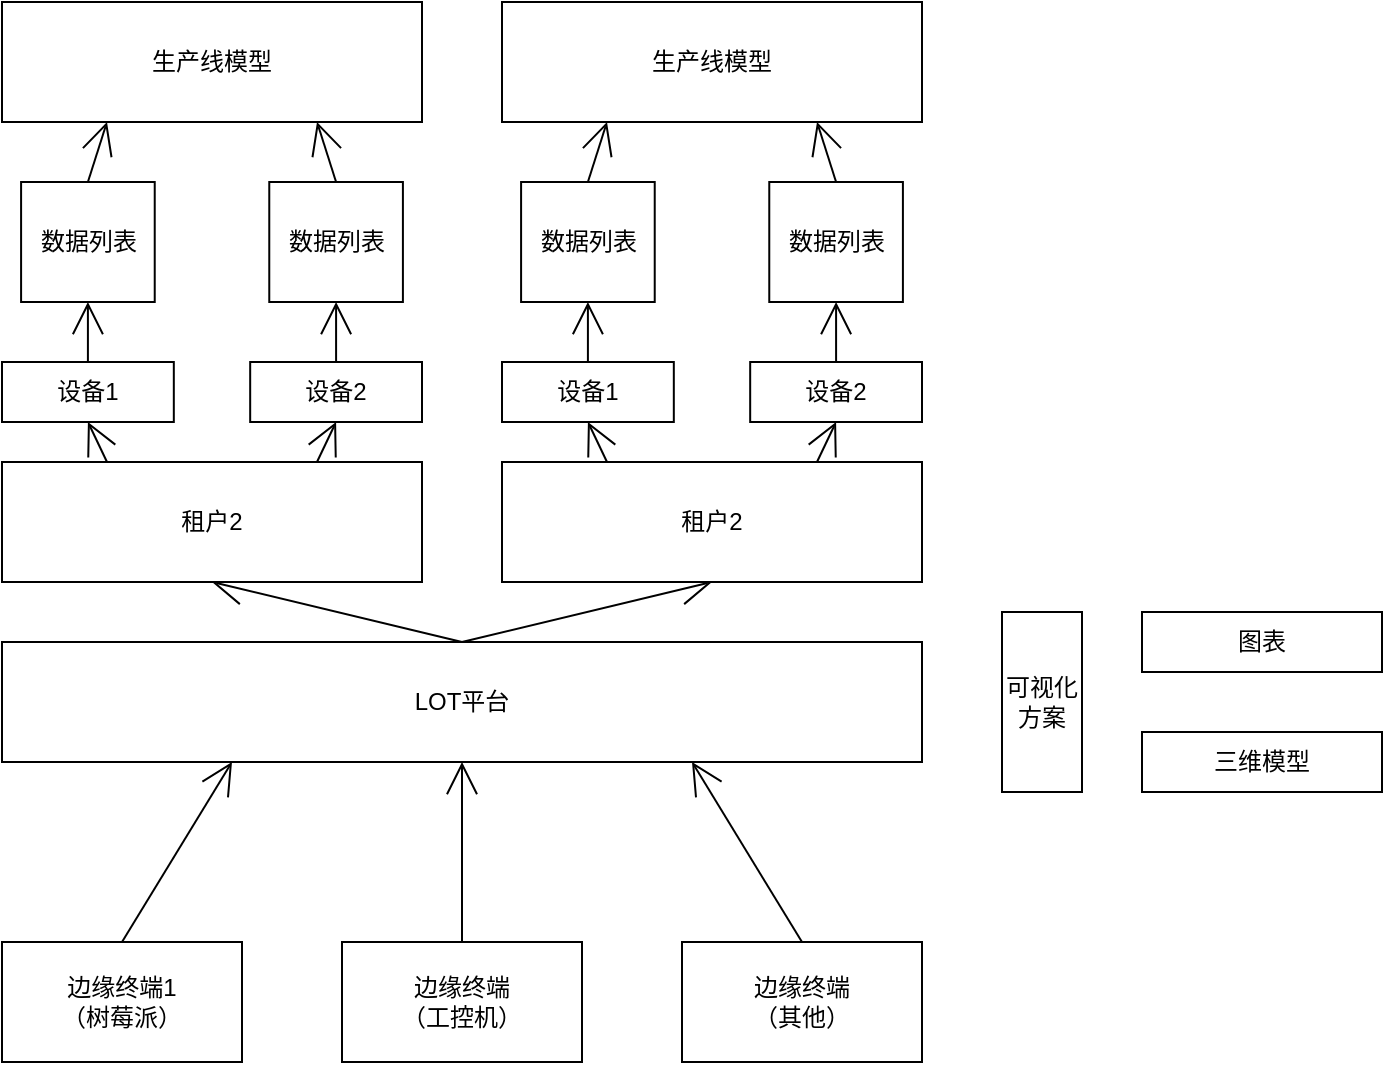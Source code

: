 <mxfile version="15.3.3" type="github">
  <diagram id="F_MXYTnieQ5TJMR97EJS" name="Page-1">
    <mxGraphModel dx="1090" dy="739" grid="1" gridSize="10" guides="1" tooltips="1" connect="1" arrows="1" fold="1" page="1" pageScale="1" pageWidth="827" pageHeight="1169" math="0" shadow="0">
      <root>
        <mxCell id="0" />
        <mxCell id="1" parent="0" />
        <mxCell id="0piI9dH6yJna6jwJGLCU-21" style="edgeStyle=none;curved=1;rounded=0;orthogonalLoop=1;jettySize=auto;html=1;exitX=0.5;exitY=0;exitDx=0;exitDy=0;entryX=0.5;entryY=1;entryDx=0;entryDy=0;endArrow=open;startSize=14;endSize=14;sourcePerimeterSpacing=8;targetPerimeterSpacing=8;" edge="1" parent="1" source="0piI9dH6yJna6jwJGLCU-1" target="0piI9dH6yJna6jwJGLCU-41">
          <mxGeometry relative="1" as="geometry">
            <mxPoint x="105" y="280" as="targetPoint" />
          </mxGeometry>
        </mxCell>
        <mxCell id="0piI9dH6yJna6jwJGLCU-22" style="edgeStyle=none;curved=1;rounded=0;orthogonalLoop=1;jettySize=auto;html=1;exitX=0.5;exitY=0;exitDx=0;exitDy=0;entryX=0.5;entryY=1;entryDx=0;entryDy=0;endArrow=open;startSize=14;endSize=14;sourcePerimeterSpacing=8;targetPerimeterSpacing=8;" edge="1" parent="1" source="0piI9dH6yJna6jwJGLCU-1" target="0piI9dH6yJna6jwJGLCU-11">
          <mxGeometry relative="1" as="geometry" />
        </mxCell>
        <mxCell id="0piI9dH6yJna6jwJGLCU-1" value="LOT平台" style="rounded=0;whiteSpace=wrap;html=1;hachureGap=4;pointerEvents=0;" vertex="1" parent="1">
          <mxGeometry x="40" y="360" width="460" height="60" as="geometry" />
        </mxCell>
        <mxCell id="0piI9dH6yJna6jwJGLCU-5" style="edgeStyle=none;curved=1;rounded=0;orthogonalLoop=1;jettySize=auto;html=1;exitX=0.5;exitY=0;exitDx=0;exitDy=0;entryX=0.25;entryY=1;entryDx=0;entryDy=0;endArrow=open;startSize=14;endSize=14;sourcePerimeterSpacing=8;targetPerimeterSpacing=8;" edge="1" parent="1" source="0piI9dH6yJna6jwJGLCU-2" target="0piI9dH6yJna6jwJGLCU-1">
          <mxGeometry relative="1" as="geometry" />
        </mxCell>
        <mxCell id="0piI9dH6yJna6jwJGLCU-2" value="边缘终端1&lt;br&gt;（树莓派）" style="rounded=0;whiteSpace=wrap;html=1;hachureGap=4;pointerEvents=0;" vertex="1" parent="1">
          <mxGeometry x="40" y="510" width="120" height="60" as="geometry" />
        </mxCell>
        <mxCell id="0piI9dH6yJna6jwJGLCU-6" style="edgeStyle=none;curved=1;rounded=0;orthogonalLoop=1;jettySize=auto;html=1;exitX=0.5;exitY=0;exitDx=0;exitDy=0;entryX=0.5;entryY=1;entryDx=0;entryDy=0;endArrow=open;startSize=14;endSize=14;sourcePerimeterSpacing=8;targetPerimeterSpacing=8;" edge="1" parent="1" source="0piI9dH6yJna6jwJGLCU-3" target="0piI9dH6yJna6jwJGLCU-1">
          <mxGeometry relative="1" as="geometry" />
        </mxCell>
        <mxCell id="0piI9dH6yJna6jwJGLCU-3" value="边缘终端&lt;br&gt;（工控机）" style="rounded=0;whiteSpace=wrap;html=1;hachureGap=4;pointerEvents=0;" vertex="1" parent="1">
          <mxGeometry x="210" y="510" width="120" height="60" as="geometry" />
        </mxCell>
        <mxCell id="0piI9dH6yJna6jwJGLCU-7" style="edgeStyle=none;curved=1;rounded=0;orthogonalLoop=1;jettySize=auto;html=1;exitX=0.5;exitY=0;exitDx=0;exitDy=0;entryX=0.75;entryY=1;entryDx=0;entryDy=0;endArrow=open;startSize=14;endSize=14;sourcePerimeterSpacing=8;targetPerimeterSpacing=8;" edge="1" parent="1" source="0piI9dH6yJna6jwJGLCU-4" target="0piI9dH6yJna6jwJGLCU-1">
          <mxGeometry relative="1" as="geometry" />
        </mxCell>
        <mxCell id="0piI9dH6yJna6jwJGLCU-4" value="边缘终端&lt;br&gt;（其他）" style="rounded=0;whiteSpace=wrap;html=1;hachureGap=4;pointerEvents=0;" vertex="1" parent="1">
          <mxGeometry x="380" y="510" width="120" height="60" as="geometry" />
        </mxCell>
        <mxCell id="0piI9dH6yJna6jwJGLCU-39" value="" style="group" vertex="1" connectable="0" parent="1">
          <mxGeometry x="290" y="130" width="210" height="200" as="geometry" />
        </mxCell>
        <mxCell id="0piI9dH6yJna6jwJGLCU-11" value="租户2" style="rounded=0;whiteSpace=wrap;html=1;hachureGap=4;pointerEvents=0;" vertex="1" parent="0piI9dH6yJna6jwJGLCU-39">
          <mxGeometry y="140" width="210" height="60" as="geometry" />
        </mxCell>
        <mxCell id="0piI9dH6yJna6jwJGLCU-17" value="设备1" style="rounded=0;whiteSpace=wrap;html=1;hachureGap=4;pointerEvents=0;" vertex="1" parent="0piI9dH6yJna6jwJGLCU-39">
          <mxGeometry y="90" width="85.909" height="30" as="geometry" />
        </mxCell>
        <mxCell id="0piI9dH6yJna6jwJGLCU-26" style="edgeStyle=none;curved=1;rounded=0;orthogonalLoop=1;jettySize=auto;html=1;exitX=0.25;exitY=0;exitDx=0;exitDy=0;entryX=0.5;entryY=1;entryDx=0;entryDy=0;endArrow=open;startSize=14;endSize=14;sourcePerimeterSpacing=8;targetPerimeterSpacing=8;" edge="1" parent="0piI9dH6yJna6jwJGLCU-39" source="0piI9dH6yJna6jwJGLCU-11" target="0piI9dH6yJna6jwJGLCU-17">
          <mxGeometry relative="1" as="geometry" />
        </mxCell>
        <mxCell id="0piI9dH6yJna6jwJGLCU-18" value="设备2" style="rounded=0;whiteSpace=wrap;html=1;hachureGap=4;pointerEvents=0;" vertex="1" parent="0piI9dH6yJna6jwJGLCU-39">
          <mxGeometry x="124.091" y="90" width="85.909" height="30" as="geometry" />
        </mxCell>
        <mxCell id="0piI9dH6yJna6jwJGLCU-27" style="edgeStyle=none;curved=1;rounded=0;orthogonalLoop=1;jettySize=auto;html=1;exitX=0.75;exitY=0;exitDx=0;exitDy=0;entryX=0.5;entryY=1;entryDx=0;entryDy=0;endArrow=open;startSize=14;endSize=14;sourcePerimeterSpacing=8;targetPerimeterSpacing=8;" edge="1" parent="0piI9dH6yJna6jwJGLCU-39" source="0piI9dH6yJna6jwJGLCU-11" target="0piI9dH6yJna6jwJGLCU-18">
          <mxGeometry relative="1" as="geometry" />
        </mxCell>
        <mxCell id="0piI9dH6yJna6jwJGLCU-33" value="数据列表" style="rounded=0;whiteSpace=wrap;html=1;hachureGap=4;pointerEvents=0;" vertex="1" parent="0piI9dH6yJna6jwJGLCU-39">
          <mxGeometry x="9.545" width="66.818" height="60" as="geometry" />
        </mxCell>
        <mxCell id="0piI9dH6yJna6jwJGLCU-34" style="edgeStyle=none;curved=1;rounded=0;orthogonalLoop=1;jettySize=auto;html=1;exitX=0.5;exitY=0;exitDx=0;exitDy=0;entryX=0.5;entryY=1;entryDx=0;entryDy=0;endArrow=open;startSize=14;endSize=14;sourcePerimeterSpacing=8;targetPerimeterSpacing=8;" edge="1" target="0piI9dH6yJna6jwJGLCU-33" parent="0piI9dH6yJna6jwJGLCU-39">
          <mxGeometry relative="1" as="geometry">
            <mxPoint x="42.955" y="90.0" as="sourcePoint" />
          </mxGeometry>
        </mxCell>
        <mxCell id="0piI9dH6yJna6jwJGLCU-35" style="edgeStyle=none;curved=1;rounded=0;orthogonalLoop=1;jettySize=auto;html=1;exitX=0.5;exitY=0;exitDx=0;exitDy=0;entryX=0.5;entryY=1;entryDx=0;entryDy=0;endArrow=open;startSize=14;endSize=14;sourcePerimeterSpacing=8;targetPerimeterSpacing=8;" edge="1" target="0piI9dH6yJna6jwJGLCU-36" parent="0piI9dH6yJna6jwJGLCU-39">
          <mxGeometry relative="1" as="geometry">
            <mxPoint x="167.045" y="90.0" as="sourcePoint" />
          </mxGeometry>
        </mxCell>
        <mxCell id="0piI9dH6yJna6jwJGLCU-36" value="数据列表" style="rounded=0;whiteSpace=wrap;html=1;hachureGap=4;pointerEvents=0;" vertex="1" parent="0piI9dH6yJna6jwJGLCU-39">
          <mxGeometry x="133.636" width="66.818" height="60" as="geometry" />
        </mxCell>
        <mxCell id="0piI9dH6yJna6jwJGLCU-40" value="" style="group" vertex="1" connectable="0" parent="1">
          <mxGeometry x="40" y="130" width="210" height="200" as="geometry" />
        </mxCell>
        <mxCell id="0piI9dH6yJna6jwJGLCU-41" value="租户2" style="rounded=0;whiteSpace=wrap;html=1;hachureGap=4;pointerEvents=0;" vertex="1" parent="0piI9dH6yJna6jwJGLCU-40">
          <mxGeometry y="140" width="210" height="60" as="geometry" />
        </mxCell>
        <mxCell id="0piI9dH6yJna6jwJGLCU-42" value="设备1" style="rounded=0;whiteSpace=wrap;html=1;hachureGap=4;pointerEvents=0;" vertex="1" parent="0piI9dH6yJna6jwJGLCU-40">
          <mxGeometry y="90" width="85.909" height="30" as="geometry" />
        </mxCell>
        <mxCell id="0piI9dH6yJna6jwJGLCU-43" style="edgeStyle=none;curved=1;rounded=0;orthogonalLoop=1;jettySize=auto;html=1;exitX=0.25;exitY=0;exitDx=0;exitDy=0;entryX=0.5;entryY=1;entryDx=0;entryDy=0;endArrow=open;startSize=14;endSize=14;sourcePerimeterSpacing=8;targetPerimeterSpacing=8;" edge="1" parent="0piI9dH6yJna6jwJGLCU-40" source="0piI9dH6yJna6jwJGLCU-41" target="0piI9dH6yJna6jwJGLCU-42">
          <mxGeometry relative="1" as="geometry" />
        </mxCell>
        <mxCell id="0piI9dH6yJna6jwJGLCU-44" value="设备2" style="rounded=0;whiteSpace=wrap;html=1;hachureGap=4;pointerEvents=0;" vertex="1" parent="0piI9dH6yJna6jwJGLCU-40">
          <mxGeometry x="124.091" y="90" width="85.909" height="30" as="geometry" />
        </mxCell>
        <mxCell id="0piI9dH6yJna6jwJGLCU-45" style="edgeStyle=none;curved=1;rounded=0;orthogonalLoop=1;jettySize=auto;html=1;exitX=0.75;exitY=0;exitDx=0;exitDy=0;entryX=0.5;entryY=1;entryDx=0;entryDy=0;endArrow=open;startSize=14;endSize=14;sourcePerimeterSpacing=8;targetPerimeterSpacing=8;" edge="1" parent="0piI9dH6yJna6jwJGLCU-40" source="0piI9dH6yJna6jwJGLCU-41" target="0piI9dH6yJna6jwJGLCU-44">
          <mxGeometry relative="1" as="geometry" />
        </mxCell>
        <mxCell id="0piI9dH6yJna6jwJGLCU-46" value="数据列表" style="rounded=0;whiteSpace=wrap;html=1;hachureGap=4;pointerEvents=0;" vertex="1" parent="0piI9dH6yJna6jwJGLCU-40">
          <mxGeometry x="9.545" width="66.818" height="60" as="geometry" />
        </mxCell>
        <mxCell id="0piI9dH6yJna6jwJGLCU-47" style="edgeStyle=none;curved=1;rounded=0;orthogonalLoop=1;jettySize=auto;html=1;exitX=0.5;exitY=0;exitDx=0;exitDy=0;entryX=0.5;entryY=1;entryDx=0;entryDy=0;endArrow=open;startSize=14;endSize=14;sourcePerimeterSpacing=8;targetPerimeterSpacing=8;" edge="1" parent="0piI9dH6yJna6jwJGLCU-40" target="0piI9dH6yJna6jwJGLCU-46">
          <mxGeometry relative="1" as="geometry">
            <mxPoint x="42.955" y="90.0" as="sourcePoint" />
          </mxGeometry>
        </mxCell>
        <mxCell id="0piI9dH6yJna6jwJGLCU-48" style="edgeStyle=none;curved=1;rounded=0;orthogonalLoop=1;jettySize=auto;html=1;exitX=0.5;exitY=0;exitDx=0;exitDy=0;entryX=0.5;entryY=1;entryDx=0;entryDy=0;endArrow=open;startSize=14;endSize=14;sourcePerimeterSpacing=8;targetPerimeterSpacing=8;" edge="1" parent="0piI9dH6yJna6jwJGLCU-40" target="0piI9dH6yJna6jwJGLCU-49">
          <mxGeometry relative="1" as="geometry">
            <mxPoint x="167.045" y="90.0" as="sourcePoint" />
          </mxGeometry>
        </mxCell>
        <mxCell id="0piI9dH6yJna6jwJGLCU-49" value="数据列表" style="rounded=0;whiteSpace=wrap;html=1;hachureGap=4;pointerEvents=0;" vertex="1" parent="0piI9dH6yJna6jwJGLCU-40">
          <mxGeometry x="133.636" width="66.818" height="60" as="geometry" />
        </mxCell>
        <mxCell id="0piI9dH6yJna6jwJGLCU-51" value="可视化方案" style="rounded=0;whiteSpace=wrap;html=1;hachureGap=4;pointerEvents=0;" vertex="1" parent="1">
          <mxGeometry x="540" y="345" width="40" height="90" as="geometry" />
        </mxCell>
        <mxCell id="0piI9dH6yJna6jwJGLCU-52" value="图表" style="rounded=0;whiteSpace=wrap;html=1;hachureGap=4;pointerEvents=0;" vertex="1" parent="1">
          <mxGeometry x="610" y="345" width="120" height="30" as="geometry" />
        </mxCell>
        <mxCell id="0piI9dH6yJna6jwJGLCU-53" value="三维模型" style="rounded=0;whiteSpace=wrap;html=1;hachureGap=4;pointerEvents=0;" vertex="1" parent="1">
          <mxGeometry x="610" y="405" width="120" height="30" as="geometry" />
        </mxCell>
        <mxCell id="0piI9dH6yJna6jwJGLCU-64" value="生产线模型" style="rounded=0;whiteSpace=wrap;html=1;hachureGap=4;pointerEvents=0;" vertex="1" parent="1">
          <mxGeometry x="40" y="40" width="210" height="60" as="geometry" />
        </mxCell>
        <mxCell id="0piI9dH6yJna6jwJGLCU-65" style="edgeStyle=none;curved=1;rounded=0;orthogonalLoop=1;jettySize=auto;html=1;exitX=0.5;exitY=0;exitDx=0;exitDy=0;entryX=0.25;entryY=1;entryDx=0;entryDy=0;endArrow=open;startSize=14;endSize=14;sourcePerimeterSpacing=8;targetPerimeterSpacing=8;" edge="1" parent="1" source="0piI9dH6yJna6jwJGLCU-46" target="0piI9dH6yJna6jwJGLCU-64">
          <mxGeometry relative="1" as="geometry" />
        </mxCell>
        <mxCell id="0piI9dH6yJna6jwJGLCU-66" style="edgeStyle=none;curved=1;rounded=0;orthogonalLoop=1;jettySize=auto;html=1;exitX=0.5;exitY=0;exitDx=0;exitDy=0;endArrow=open;startSize=14;endSize=14;sourcePerimeterSpacing=8;targetPerimeterSpacing=8;entryX=0.75;entryY=1;entryDx=0;entryDy=0;" edge="1" parent="1" source="0piI9dH6yJna6jwJGLCU-49" target="0piI9dH6yJna6jwJGLCU-64">
          <mxGeometry relative="1" as="geometry">
            <mxPoint x="150" y="100" as="targetPoint" />
          </mxGeometry>
        </mxCell>
        <mxCell id="0piI9dH6yJna6jwJGLCU-67" value="生产线模型" style="rounded=0;whiteSpace=wrap;html=1;hachureGap=4;pointerEvents=0;" vertex="1" parent="1">
          <mxGeometry x="290" y="40" width="210" height="60" as="geometry" />
        </mxCell>
        <mxCell id="0piI9dH6yJna6jwJGLCU-68" style="edgeStyle=none;curved=1;rounded=0;orthogonalLoop=1;jettySize=auto;html=1;exitX=0.5;exitY=0;exitDx=0;exitDy=0;entryX=0.25;entryY=1;entryDx=0;entryDy=0;endArrow=open;startSize=14;endSize=14;sourcePerimeterSpacing=8;targetPerimeterSpacing=8;" edge="1" parent="1" source="0piI9dH6yJna6jwJGLCU-33" target="0piI9dH6yJna6jwJGLCU-67">
          <mxGeometry relative="1" as="geometry" />
        </mxCell>
        <mxCell id="0piI9dH6yJna6jwJGLCU-69" style="edgeStyle=none;curved=1;rounded=0;orthogonalLoop=1;jettySize=auto;html=1;exitX=0.5;exitY=0;exitDx=0;exitDy=0;entryX=0.75;entryY=1;entryDx=0;entryDy=0;endArrow=open;startSize=14;endSize=14;sourcePerimeterSpacing=8;targetPerimeterSpacing=8;" edge="1" parent="1" source="0piI9dH6yJna6jwJGLCU-36" target="0piI9dH6yJna6jwJGLCU-67">
          <mxGeometry relative="1" as="geometry" />
        </mxCell>
      </root>
    </mxGraphModel>
  </diagram>
</mxfile>
